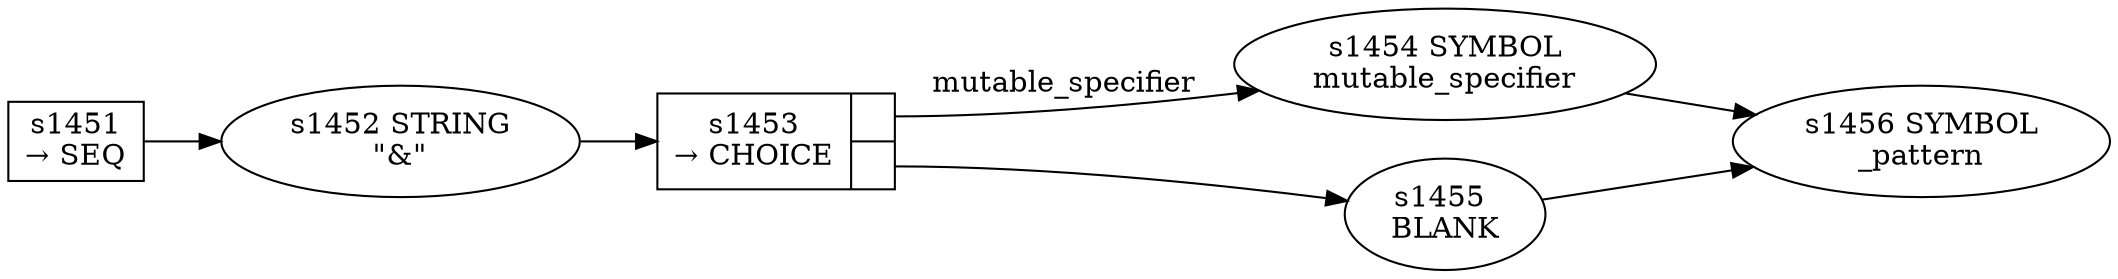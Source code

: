 
  digraph reference_pattern {
  
    rankdir=LR;
  
    s1451 [label="s1451\n&rarr; SEQ", shape=record, fixedsize=false, peripheries=1];
  s1452 [label="s1452 STRING\n\"&\""];
  s1451 -> s1452 [];
  s1453 [label="{s1453\n&rarr; CHOICE|{<p0>|<p1>}}", shape=record, fixedsize=false, peripheries=1];
  s1454 [label="s1454 SYMBOL\nmutable_specifier" href="rust-grammar.json.mutable_specifier.dot.svg"];
  s1453:p0 -> s1454 [label="mutable_specifier"];
  s1455 [label="s1455 \nBLANK"];
  s1453:p1 -> s1455 [label=""];
  s1452 -> s1453 [];
  s1456 [label="s1456 SYMBOL\n_pattern" href="rust-grammar.json._pattern.dot.svg"];
  s1454 -> s1456 [];
  s1455 -> s1456 [];
  
  }
  